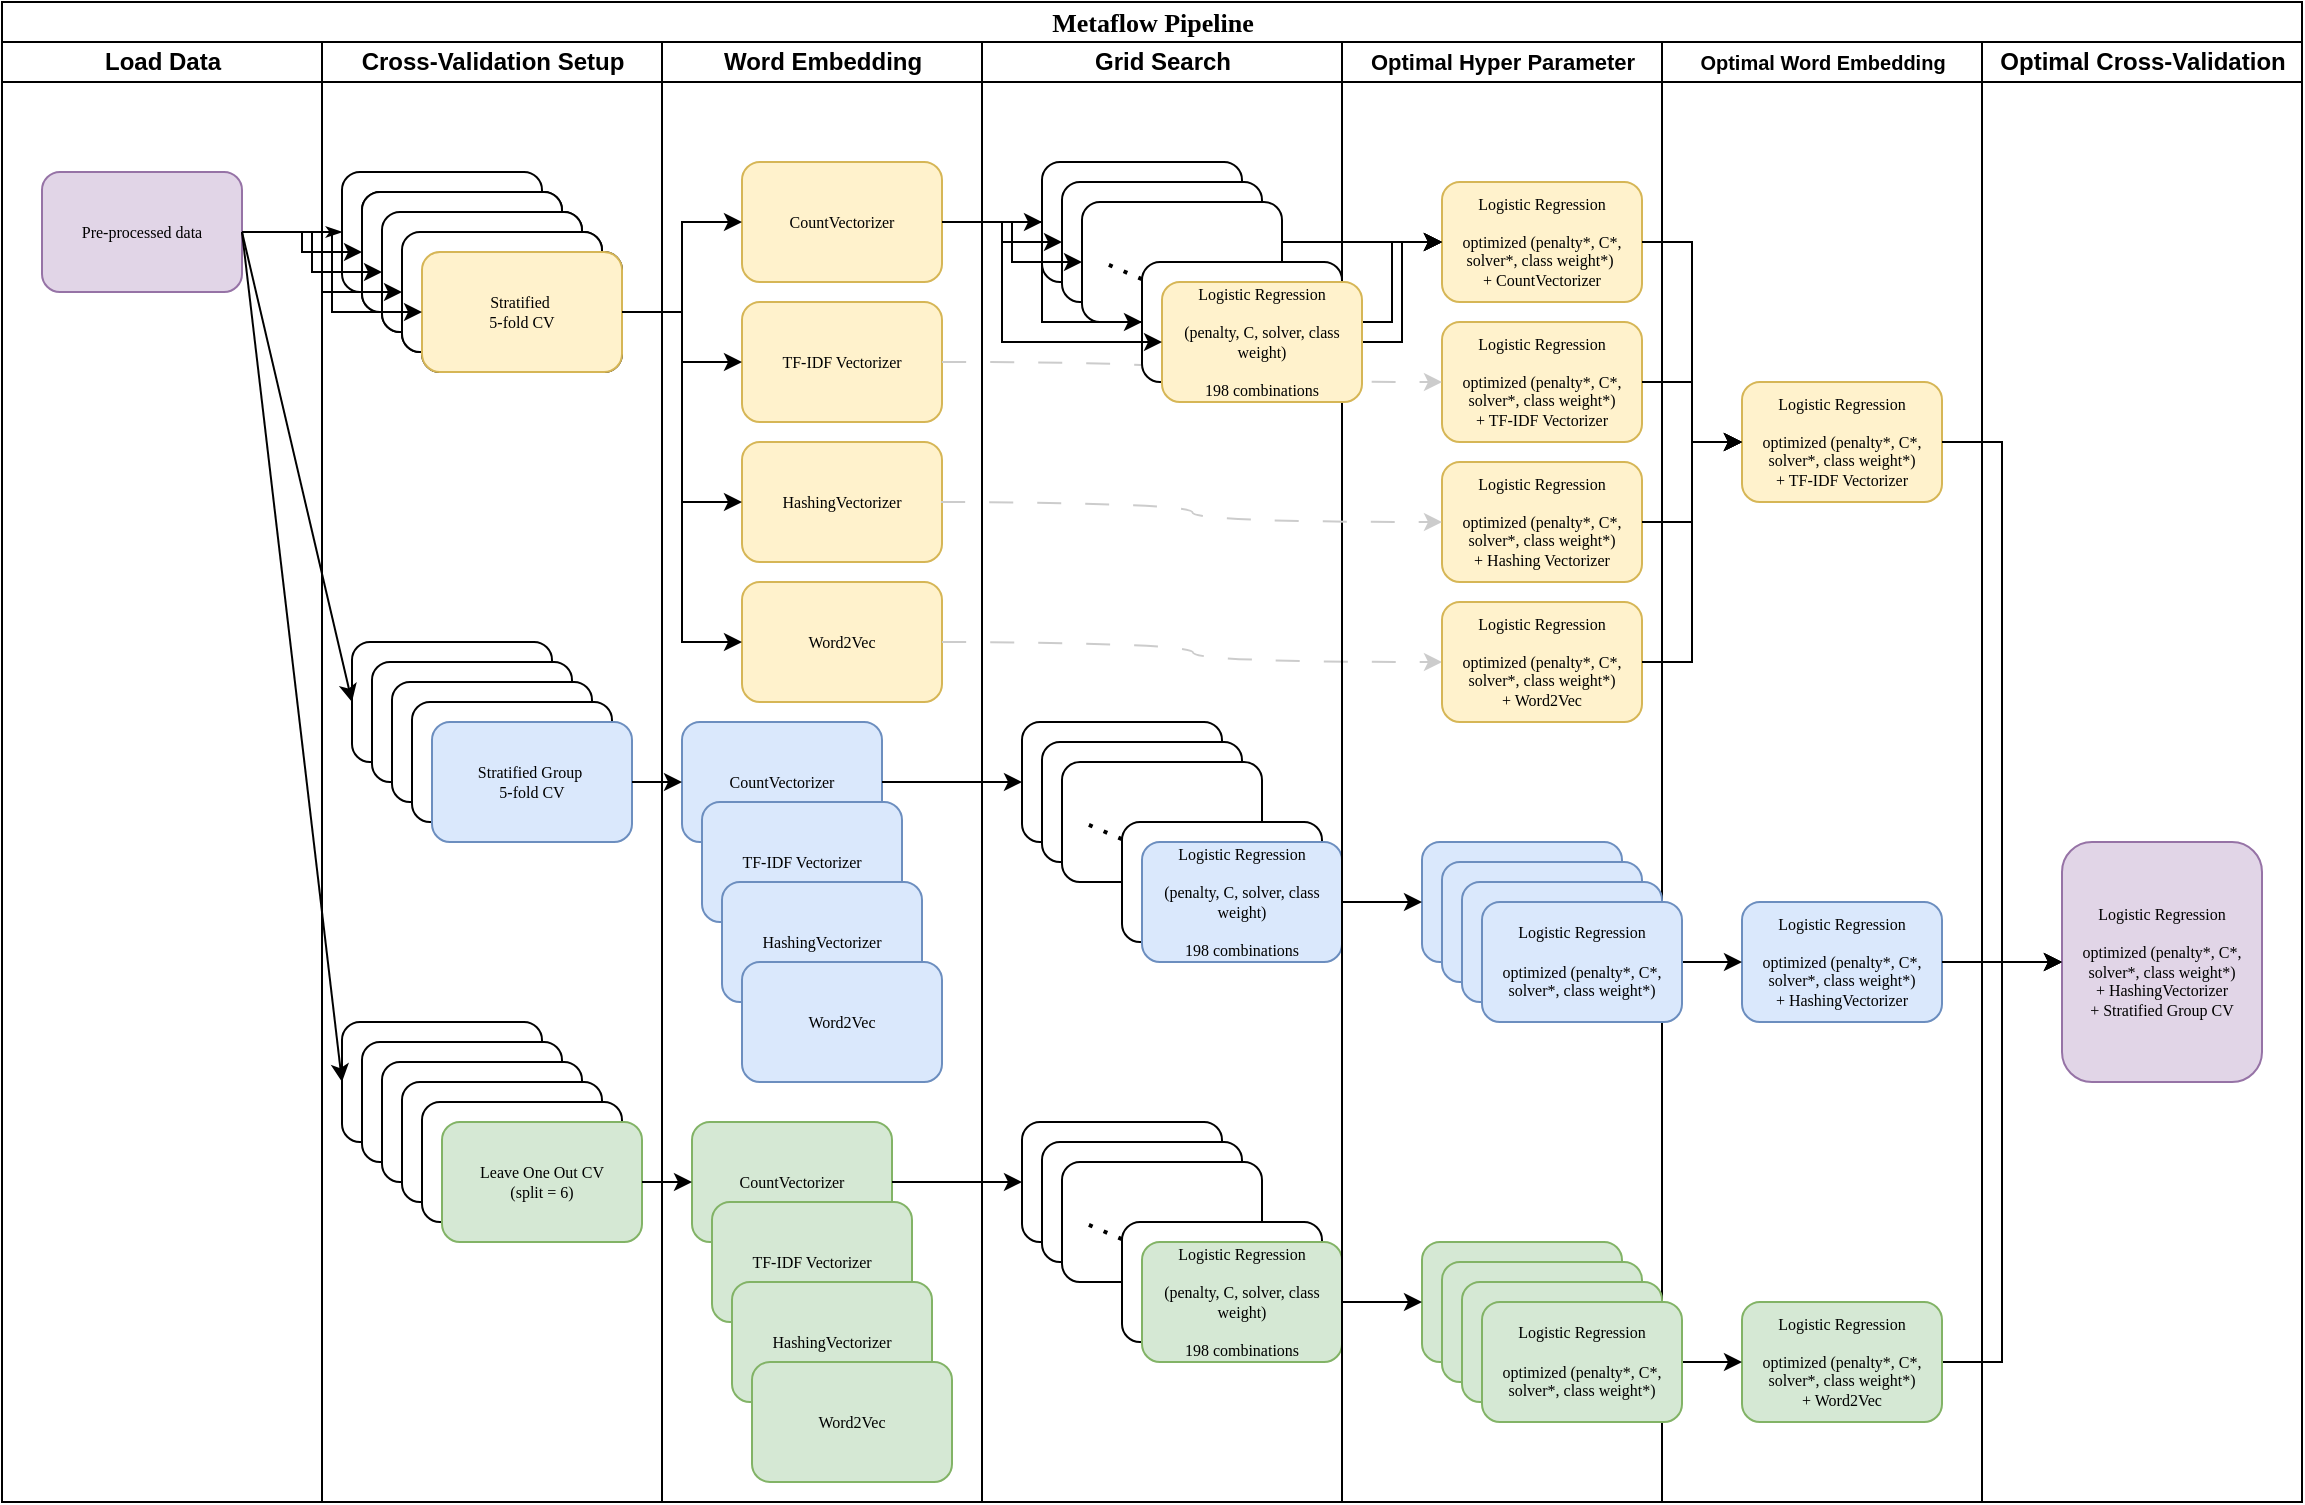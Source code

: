 <mxfile version="24.8.3">
  <diagram name="Page-1" id="74e2e168-ea6b-b213-b513-2b3c1d86103e">
    <mxGraphModel dx="1461" dy="973" grid="1" gridSize="10" guides="1" tooltips="1" connect="1" arrows="1" fold="1" page="1" pageScale="1" pageWidth="1100" pageHeight="850" background="none" math="0" shadow="0">
      <root>
        <mxCell id="0" />
        <mxCell id="1" parent="0" />
        <mxCell id="77e6c97f196da883-1" value="&lt;font style=&quot;font-size: 13px;&quot;&gt;Metaflow Pipeline&lt;/font&gt;" style="swimlane;html=1;childLayout=stackLayout;startSize=20;rounded=0;shadow=0;labelBackgroundColor=none;strokeWidth=1;fontFamily=Verdana;fontSize=8;align=center;" parent="1" vertex="1">
          <mxGeometry x="70" y="40" width="1150" height="750" as="geometry" />
        </mxCell>
        <mxCell id="77e6c97f196da883-2" value="Load Data" style="swimlane;html=1;startSize=20;" parent="77e6c97f196da883-1" vertex="1">
          <mxGeometry y="20" width="160" height="730" as="geometry" />
        </mxCell>
        <mxCell id="77e6c97f196da883-8" value="Pre-processed data" style="rounded=1;whiteSpace=wrap;html=1;shadow=0;labelBackgroundColor=none;strokeWidth=1;fontFamily=Verdana;fontSize=8;align=center;fillColor=#e1d5e7;strokeColor=#9673a6;" parent="77e6c97f196da883-2" vertex="1">
          <mxGeometry x="20" y="65" width="100" height="60" as="geometry" />
        </mxCell>
        <mxCell id="77e6c97f196da883-26" style="edgeStyle=orthogonalEdgeStyle;rounded=1;html=1;labelBackgroundColor=none;startArrow=none;startFill=0;startSize=5;endArrow=classicThin;endFill=1;endSize=5;jettySize=auto;orthogonalLoop=1;strokeWidth=1;fontFamily=Verdana;fontSize=8" parent="77e6c97f196da883-1" source="77e6c97f196da883-8" edge="1">
          <mxGeometry relative="1" as="geometry">
            <mxPoint x="170" y="115" as="targetPoint" />
          </mxGeometry>
        </mxCell>
        <mxCell id="77e6c97f196da883-3" value="Cross-Validation Setup" style="swimlane;html=1;startSize=20;" parent="77e6c97f196da883-1" vertex="1">
          <mxGeometry x="160" y="20" width="170" height="730" as="geometry" />
        </mxCell>
        <mxCell id="77e6c97f196da883-11" value="&amp;nbsp;" style="rounded=1;whiteSpace=wrap;html=1;shadow=0;labelBackgroundColor=none;strokeWidth=1;fontFamily=Verdana;fontSize=8;align=center;" parent="77e6c97f196da883-3" vertex="1">
          <mxGeometry x="10" y="65" width="100" height="60" as="geometry" />
        </mxCell>
        <mxCell id="nCLIskodrpj_i8nTlPwn-10" value="&amp;nbsp;" style="rounded=1;whiteSpace=wrap;html=1;shadow=0;labelBackgroundColor=none;strokeWidth=1;fontFamily=Verdana;fontSize=8;align=center;" vertex="1" parent="77e6c97f196da883-3">
          <mxGeometry x="15" y="300" width="100" height="60" as="geometry" />
        </mxCell>
        <mxCell id="nCLIskodrpj_i8nTlPwn-11" value="&amp;nbsp;" style="rounded=1;whiteSpace=wrap;html=1;shadow=0;labelBackgroundColor=none;strokeWidth=1;fontFamily=Verdana;fontSize=8;align=center;" vertex="1" parent="77e6c97f196da883-3">
          <mxGeometry x="25" y="310" width="100" height="60" as="geometry" />
        </mxCell>
        <mxCell id="nCLIskodrpj_i8nTlPwn-12" value="&amp;nbsp;" style="rounded=1;whiteSpace=wrap;html=1;shadow=0;labelBackgroundColor=none;strokeWidth=1;fontFamily=Verdana;fontSize=8;align=center;" vertex="1" parent="77e6c97f196da883-3">
          <mxGeometry x="35" y="320" width="100" height="60" as="geometry" />
        </mxCell>
        <mxCell id="nCLIskodrpj_i8nTlPwn-13" value="&amp;nbsp;" style="rounded=1;whiteSpace=wrap;html=1;shadow=0;labelBackgroundColor=none;strokeWidth=1;fontFamily=Verdana;fontSize=8;align=center;" vertex="1" parent="77e6c97f196da883-3">
          <mxGeometry x="45" y="330" width="100" height="60" as="geometry" />
        </mxCell>
        <mxCell id="nCLIskodrpj_i8nTlPwn-14" value="Stratified Group&amp;nbsp;&lt;div&gt;5-fold CV&lt;/div&gt;" style="rounded=1;whiteSpace=wrap;html=1;shadow=0;labelBackgroundColor=none;strokeWidth=1;fontFamily=Verdana;fontSize=8;align=center;fillColor=#dae8fc;strokeColor=#6c8ebf;" vertex="1" parent="77e6c97f196da883-3">
          <mxGeometry x="55" y="340" width="100" height="60" as="geometry" />
        </mxCell>
        <mxCell id="nCLIskodrpj_i8nTlPwn-1" value="&amp;nbsp;" style="rounded=1;whiteSpace=wrap;html=1;shadow=0;labelBackgroundColor=none;strokeWidth=1;fontFamily=Verdana;fontSize=8;align=center;" vertex="1" parent="77e6c97f196da883-3">
          <mxGeometry x="20" y="75" width="100" height="60" as="geometry" />
        </mxCell>
        <mxCell id="nCLIskodrpj_i8nTlPwn-2" value="&amp;nbsp;" style="rounded=1;whiteSpace=wrap;html=1;shadow=0;labelBackgroundColor=none;strokeWidth=1;fontFamily=Verdana;fontSize=8;align=center;" vertex="1" parent="77e6c97f196da883-3">
          <mxGeometry x="30" y="85" width="100" height="60" as="geometry" />
        </mxCell>
        <mxCell id="nCLIskodrpj_i8nTlPwn-3" value="&amp;nbsp;" style="rounded=1;whiteSpace=wrap;html=1;shadow=0;labelBackgroundColor=none;strokeWidth=1;fontFamily=Verdana;fontSize=8;align=center;" vertex="1" parent="77e6c97f196da883-3">
          <mxGeometry x="40" y="95" width="100" height="60" as="geometry" />
        </mxCell>
        <mxCell id="nCLIskodrpj_i8nTlPwn-4" value="Stratified&amp;nbsp;&lt;div&gt;5-fold CV&lt;/div&gt;" style="rounded=1;whiteSpace=wrap;html=1;shadow=0;labelBackgroundColor=none;strokeWidth=1;fontFamily=Verdana;fontSize=8;align=center;" vertex="1" parent="77e6c97f196da883-3">
          <mxGeometry x="50" y="105" width="100" height="60" as="geometry" />
        </mxCell>
        <mxCell id="nCLIskodrpj_i8nTlPwn-5" value="&amp;nbsp;" style="rounded=1;whiteSpace=wrap;html=1;shadow=0;labelBackgroundColor=none;strokeWidth=1;fontFamily=Verdana;fontSize=8;align=center;" vertex="1" parent="77e6c97f196da883-3">
          <mxGeometry x="20" y="75" width="100" height="60" as="geometry" />
        </mxCell>
        <mxCell id="nCLIskodrpj_i8nTlPwn-6" value="&amp;nbsp;" style="rounded=1;whiteSpace=wrap;html=1;shadow=0;labelBackgroundColor=none;strokeWidth=1;fontFamily=Verdana;fontSize=8;align=center;" vertex="1" parent="77e6c97f196da883-3">
          <mxGeometry x="30" y="85" width="100" height="60" as="geometry" />
        </mxCell>
        <mxCell id="nCLIskodrpj_i8nTlPwn-7" value="&amp;nbsp;" style="rounded=1;whiteSpace=wrap;html=1;shadow=0;labelBackgroundColor=none;strokeWidth=1;fontFamily=Verdana;fontSize=8;align=center;" vertex="1" parent="77e6c97f196da883-3">
          <mxGeometry x="40" y="95" width="100" height="60" as="geometry" />
        </mxCell>
        <mxCell id="nCLIskodrpj_i8nTlPwn-8" value="Stratified&amp;nbsp;&lt;div&gt;5-fold CV&lt;/div&gt;" style="rounded=1;whiteSpace=wrap;html=1;shadow=0;labelBackgroundColor=none;strokeWidth=1;fontFamily=Verdana;fontSize=8;align=center;fillColor=#fff2cc;strokeColor=#d6b656;" vertex="1" parent="77e6c97f196da883-3">
          <mxGeometry x="50" y="105" width="100" height="60" as="geometry" />
        </mxCell>
        <mxCell id="nCLIskodrpj_i8nTlPwn-17" value="&amp;nbsp;" style="rounded=1;whiteSpace=wrap;html=1;shadow=0;labelBackgroundColor=none;strokeWidth=1;fontFamily=Verdana;fontSize=8;align=center;" vertex="1" parent="77e6c97f196da883-3">
          <mxGeometry x="10" y="490" width="100" height="60" as="geometry" />
        </mxCell>
        <mxCell id="nCLIskodrpj_i8nTlPwn-18" value="&amp;nbsp;" style="rounded=1;whiteSpace=wrap;html=1;shadow=0;labelBackgroundColor=none;strokeWidth=1;fontFamily=Verdana;fontSize=8;align=center;" vertex="1" parent="77e6c97f196da883-3">
          <mxGeometry x="20" y="500" width="100" height="60" as="geometry" />
        </mxCell>
        <mxCell id="nCLIskodrpj_i8nTlPwn-19" value="&amp;nbsp;" style="rounded=1;whiteSpace=wrap;html=1;shadow=0;labelBackgroundColor=none;strokeWidth=1;fontFamily=Verdana;fontSize=8;align=center;" vertex="1" parent="77e6c97f196da883-3">
          <mxGeometry x="30" y="510" width="100" height="60" as="geometry" />
        </mxCell>
        <mxCell id="nCLIskodrpj_i8nTlPwn-20" value="&amp;nbsp;" style="rounded=1;whiteSpace=wrap;html=1;shadow=0;labelBackgroundColor=none;strokeWidth=1;fontFamily=Verdana;fontSize=8;align=center;" vertex="1" parent="77e6c97f196da883-3">
          <mxGeometry x="40" y="520" width="100" height="60" as="geometry" />
        </mxCell>
        <mxCell id="nCLIskodrpj_i8nTlPwn-21" value="" style="rounded=1;whiteSpace=wrap;html=1;shadow=0;labelBackgroundColor=none;strokeWidth=1;fontFamily=Verdana;fontSize=8;align=center;" vertex="1" parent="77e6c97f196da883-3">
          <mxGeometry x="50" y="530" width="100" height="60" as="geometry" />
        </mxCell>
        <mxCell id="nCLIskodrpj_i8nTlPwn-22" value="Leave One Out CV&lt;div&gt;(split = 6)&lt;/div&gt;" style="rounded=1;whiteSpace=wrap;html=1;shadow=0;labelBackgroundColor=none;strokeWidth=1;fontFamily=Verdana;fontSize=8;align=center;fillColor=#d5e8d4;strokeColor=#82b366;" vertex="1" parent="77e6c97f196da883-3">
          <mxGeometry x="60" y="540" width="100" height="60" as="geometry" />
        </mxCell>
        <mxCell id="77e6c97f196da883-4" value="Word Embedding" style="swimlane;html=1;startSize=20;" parent="77e6c97f196da883-1" vertex="1">
          <mxGeometry x="330" y="20" width="160" height="730" as="geometry" />
        </mxCell>
        <mxCell id="77e6c97f196da883-12" value="CountVectorizer" style="rounded=1;whiteSpace=wrap;html=1;shadow=0;labelBackgroundColor=none;strokeWidth=1;fontFamily=Verdana;fontSize=8;align=center;fillColor=#fff2cc;strokeColor=#d6b656;" parent="77e6c97f196da883-4" vertex="1">
          <mxGeometry x="40" y="60" width="100" height="60" as="geometry" />
        </mxCell>
        <mxCell id="nCLIskodrpj_i8nTlPwn-29" value="TF-IDF Vectorizer" style="rounded=1;whiteSpace=wrap;html=1;shadow=0;labelBackgroundColor=none;strokeWidth=1;fontFamily=Verdana;fontSize=8;align=center;fillColor=#fff2cc;strokeColor=#d6b656;" vertex="1" parent="77e6c97f196da883-4">
          <mxGeometry x="40" y="130" width="100" height="60" as="geometry" />
        </mxCell>
        <mxCell id="nCLIskodrpj_i8nTlPwn-30" value="HashingVectorizer" style="rounded=1;whiteSpace=wrap;html=1;shadow=0;labelBackgroundColor=none;strokeWidth=1;fontFamily=Verdana;fontSize=8;align=center;fillColor=#fff2cc;strokeColor=#d6b656;" vertex="1" parent="77e6c97f196da883-4">
          <mxGeometry x="40" y="200" width="100" height="60" as="geometry" />
        </mxCell>
        <mxCell id="nCLIskodrpj_i8nTlPwn-31" value="Word2Vec" style="rounded=1;whiteSpace=wrap;html=1;shadow=0;labelBackgroundColor=none;strokeWidth=1;fontFamily=Verdana;fontSize=8;align=center;fillColor=#fff2cc;strokeColor=#d6b656;" vertex="1" parent="77e6c97f196da883-4">
          <mxGeometry x="40" y="270" width="100" height="60" as="geometry" />
        </mxCell>
        <mxCell id="nCLIskodrpj_i8nTlPwn-38" value="CountVectorizer" style="rounded=1;whiteSpace=wrap;html=1;shadow=0;labelBackgroundColor=none;strokeWidth=1;fontFamily=Verdana;fontSize=8;align=center;fillColor=#dae8fc;strokeColor=#6c8ebf;" vertex="1" parent="77e6c97f196da883-4">
          <mxGeometry x="10" y="340" width="100" height="60" as="geometry" />
        </mxCell>
        <mxCell id="nCLIskodrpj_i8nTlPwn-39" value="TF-IDF Vectorizer" style="rounded=1;whiteSpace=wrap;html=1;shadow=0;labelBackgroundColor=none;strokeWidth=1;fontFamily=Verdana;fontSize=8;align=center;fillColor=#dae8fc;strokeColor=#6c8ebf;" vertex="1" parent="77e6c97f196da883-4">
          <mxGeometry x="20" y="380" width="100" height="60" as="geometry" />
        </mxCell>
        <mxCell id="nCLIskodrpj_i8nTlPwn-40" value="HashingVectorizer" style="rounded=1;whiteSpace=wrap;html=1;shadow=0;labelBackgroundColor=none;strokeWidth=1;fontFamily=Verdana;fontSize=8;align=center;fillColor=#dae8fc;strokeColor=#6c8ebf;" vertex="1" parent="77e6c97f196da883-4">
          <mxGeometry x="30" y="420" width="100" height="60" as="geometry" />
        </mxCell>
        <mxCell id="nCLIskodrpj_i8nTlPwn-41" value="Word2Vec" style="rounded=1;whiteSpace=wrap;html=1;shadow=0;labelBackgroundColor=none;strokeWidth=1;fontFamily=Verdana;fontSize=8;align=center;fillColor=#dae8fc;strokeColor=#6c8ebf;" vertex="1" parent="77e6c97f196da883-4">
          <mxGeometry x="40" y="460" width="100" height="60" as="geometry" />
        </mxCell>
        <mxCell id="nCLIskodrpj_i8nTlPwn-43" value="CountVectorizer" style="rounded=1;whiteSpace=wrap;html=1;shadow=0;labelBackgroundColor=none;strokeWidth=1;fontFamily=Verdana;fontSize=8;align=center;fillColor=#d5e8d4;strokeColor=#82b366;" vertex="1" parent="77e6c97f196da883-4">
          <mxGeometry x="15" y="540" width="100" height="60" as="geometry" />
        </mxCell>
        <mxCell id="nCLIskodrpj_i8nTlPwn-44" value="TF-IDF Vectorizer" style="rounded=1;whiteSpace=wrap;html=1;shadow=0;labelBackgroundColor=none;strokeWidth=1;fontFamily=Verdana;fontSize=8;align=center;fillColor=#d5e8d4;strokeColor=#82b366;" vertex="1" parent="77e6c97f196da883-4">
          <mxGeometry x="25" y="580" width="100" height="60" as="geometry" />
        </mxCell>
        <mxCell id="nCLIskodrpj_i8nTlPwn-45" value="HashingVectorizer" style="rounded=1;whiteSpace=wrap;html=1;shadow=0;labelBackgroundColor=none;strokeWidth=1;fontFamily=Verdana;fontSize=8;align=center;fillColor=#d5e8d4;strokeColor=#82b366;" vertex="1" parent="77e6c97f196da883-4">
          <mxGeometry x="35" y="620" width="100" height="60" as="geometry" />
        </mxCell>
        <mxCell id="nCLIskodrpj_i8nTlPwn-46" value="Word2Vec" style="rounded=1;whiteSpace=wrap;html=1;shadow=0;labelBackgroundColor=none;strokeWidth=1;fontFamily=Verdana;fontSize=8;align=center;fillColor=#d5e8d4;strokeColor=#82b366;" vertex="1" parent="77e6c97f196da883-4">
          <mxGeometry x="45" y="660" width="100" height="60" as="geometry" />
        </mxCell>
        <mxCell id="77e6c97f196da883-5" value="Grid Search" style="swimlane;html=1;startSize=20;" parent="77e6c97f196da883-1" vertex="1">
          <mxGeometry x="490" y="20" width="180" height="730" as="geometry" />
        </mxCell>
        <mxCell id="77e6c97f196da883-15" value="" style="rounded=1;whiteSpace=wrap;html=1;shadow=0;labelBackgroundColor=none;strokeWidth=1;fontFamily=Verdana;fontSize=8;align=center;" parent="77e6c97f196da883-5" vertex="1">
          <mxGeometry x="30" y="60" width="100" height="60" as="geometry" />
        </mxCell>
        <mxCell id="nCLIskodrpj_i8nTlPwn-61" value="" style="rounded=1;whiteSpace=wrap;html=1;shadow=0;labelBackgroundColor=none;strokeWidth=1;fontFamily=Verdana;fontSize=8;align=center;" vertex="1" parent="77e6c97f196da883-5">
          <mxGeometry x="20" y="340" width="100" height="60" as="geometry" />
        </mxCell>
        <mxCell id="nCLIskodrpj_i8nTlPwn-66" value="" style="rounded=1;whiteSpace=wrap;html=1;shadow=0;labelBackgroundColor=none;strokeWidth=1;fontFamily=Verdana;fontSize=8;align=center;" vertex="1" parent="77e6c97f196da883-5">
          <mxGeometry x="30" y="350" width="100" height="60" as="geometry" />
        </mxCell>
        <mxCell id="nCLIskodrpj_i8nTlPwn-62" value="" style="rounded=1;whiteSpace=wrap;html=1;shadow=0;labelBackgroundColor=none;strokeWidth=1;fontFamily=Verdana;fontSize=8;align=center;" vertex="1" parent="77e6c97f196da883-5">
          <mxGeometry x="40" y="360" width="100" height="60" as="geometry" />
        </mxCell>
        <mxCell id="nCLIskodrpj_i8nTlPwn-63" value="" style="rounded=1;whiteSpace=wrap;html=1;shadow=0;labelBackgroundColor=none;strokeWidth=1;fontFamily=Verdana;fontSize=8;align=center;" vertex="1" parent="77e6c97f196da883-5">
          <mxGeometry x="70" y="390" width="100" height="60" as="geometry" />
        </mxCell>
        <mxCell id="nCLIskodrpj_i8nTlPwn-64" value="Logistic Regression&lt;div&gt;&lt;br&gt;&lt;/div&gt;&lt;div&gt;(penalty, C, solver, class weight)&lt;/div&gt;&lt;div&gt;&lt;br&gt;&lt;/div&gt;&lt;div&gt;198 combinations&lt;/div&gt;" style="rounded=1;whiteSpace=wrap;html=1;shadow=0;labelBackgroundColor=none;strokeWidth=1;fontFamily=Verdana;fontSize=8;align=center;fillColor=#dae8fc;strokeColor=#6c8ebf;" vertex="1" parent="77e6c97f196da883-5">
          <mxGeometry x="80" y="400" width="100" height="60" as="geometry" />
        </mxCell>
        <mxCell id="nCLIskodrpj_i8nTlPwn-65" value="" style="endArrow=none;dashed=1;html=1;dashPattern=1 3;strokeWidth=2;rounded=0;" edge="1" parent="77e6c97f196da883-5" source="nCLIskodrpj_i8nTlPwn-63">
          <mxGeometry width="50" height="50" relative="1" as="geometry">
            <mxPoint x="10" y="440" as="sourcePoint" />
            <mxPoint x="50" y="390" as="targetPoint" />
          </mxGeometry>
        </mxCell>
        <mxCell id="nCLIskodrpj_i8nTlPwn-67" value="" style="rounded=1;whiteSpace=wrap;html=1;shadow=0;labelBackgroundColor=none;strokeWidth=1;fontFamily=Verdana;fontSize=8;align=center;" vertex="1" parent="77e6c97f196da883-5">
          <mxGeometry x="20" y="540" width="100" height="60" as="geometry" />
        </mxCell>
        <mxCell id="nCLIskodrpj_i8nTlPwn-68" value="" style="rounded=1;whiteSpace=wrap;html=1;shadow=0;labelBackgroundColor=none;strokeWidth=1;fontFamily=Verdana;fontSize=8;align=center;" vertex="1" parent="77e6c97f196da883-5">
          <mxGeometry x="30" y="550" width="100" height="60" as="geometry" />
        </mxCell>
        <mxCell id="nCLIskodrpj_i8nTlPwn-69" value="" style="rounded=1;whiteSpace=wrap;html=1;shadow=0;labelBackgroundColor=none;strokeWidth=1;fontFamily=Verdana;fontSize=8;align=center;" vertex="1" parent="77e6c97f196da883-5">
          <mxGeometry x="40" y="560" width="100" height="60" as="geometry" />
        </mxCell>
        <mxCell id="nCLIskodrpj_i8nTlPwn-70" value="" style="rounded=1;whiteSpace=wrap;html=1;shadow=0;labelBackgroundColor=none;strokeWidth=1;fontFamily=Verdana;fontSize=8;align=center;" vertex="1" parent="77e6c97f196da883-5">
          <mxGeometry x="70" y="590" width="100" height="60" as="geometry" />
        </mxCell>
        <mxCell id="nCLIskodrpj_i8nTlPwn-71" value="Logistic Regression&lt;div&gt;&lt;br&gt;&lt;/div&gt;&lt;div&gt;(penalty, C, solver, class weight)&lt;/div&gt;&lt;div&gt;&lt;br&gt;&lt;/div&gt;&lt;div&gt;198 combinations&lt;/div&gt;" style="rounded=1;whiteSpace=wrap;html=1;shadow=0;labelBackgroundColor=none;strokeWidth=1;fontFamily=Verdana;fontSize=8;align=center;fillColor=#d5e8d4;strokeColor=#82b366;" vertex="1" parent="77e6c97f196da883-5">
          <mxGeometry x="80" y="600" width="100" height="60" as="geometry" />
        </mxCell>
        <mxCell id="nCLIskodrpj_i8nTlPwn-72" value="" style="endArrow=none;dashed=1;html=1;dashPattern=1 3;strokeWidth=2;rounded=0;" edge="1" parent="77e6c97f196da883-5" source="nCLIskodrpj_i8nTlPwn-70">
          <mxGeometry width="50" height="50" relative="1" as="geometry">
            <mxPoint x="10" y="640" as="sourcePoint" />
            <mxPoint x="50" y="590" as="targetPoint" />
          </mxGeometry>
        </mxCell>
        <mxCell id="nCLIskodrpj_i8nTlPwn-93" style="rounded=0;orthogonalLoop=1;jettySize=auto;html=1;exitX=1;exitY=0.5;exitDx=0;exitDy=0;entryX=0;entryY=0.5;entryDx=0;entryDy=0;dashed=1;dashPattern=12 12;edgeStyle=orthogonalEdgeStyle;curved=1;strokeColor=#CCCCCC;" edge="1" parent="77e6c97f196da883-5" target="nCLIskodrpj_i8nTlPwn-91">
          <mxGeometry relative="1" as="geometry">
            <mxPoint x="-20" y="300" as="sourcePoint" />
            <mxPoint x="230.5" y="310" as="targetPoint" />
          </mxGeometry>
        </mxCell>
        <mxCell id="77e6c97f196da883-6" value="&lt;font style=&quot;font-size: 11px;&quot;&gt;Optimal Hyper Parameter&lt;/font&gt;" style="swimlane;html=1;startSize=20;" parent="77e6c97f196da883-1" vertex="1">
          <mxGeometry x="670" y="20" width="160" height="730" as="geometry" />
        </mxCell>
        <mxCell id="nCLIskodrpj_i8nTlPwn-59" value="Logistic Regression&lt;div&gt;&lt;br&gt;&lt;/div&gt;&lt;div&gt;optimized (penalty*, C*, solver*, class weight*)&amp;nbsp;&lt;/div&gt;&lt;div&gt;+ CountVectorizer&lt;/div&gt;" style="rounded=1;whiteSpace=wrap;html=1;shadow=0;labelBackgroundColor=none;strokeWidth=1;fontFamily=Verdana;fontSize=8;align=center;fillColor=#fff2cc;strokeColor=#d6b656;" vertex="1" parent="77e6c97f196da883-6">
          <mxGeometry x="50" y="70" width="100" height="60" as="geometry" />
        </mxCell>
        <mxCell id="nCLIskodrpj_i8nTlPwn-60" value="Logistic Regression&lt;div&gt;&lt;br&gt;&lt;/div&gt;&lt;div&gt;optimized (penalty*, C*, solver*, class weight*)&lt;/div&gt;" style="rounded=1;whiteSpace=wrap;html=1;shadow=0;labelBackgroundColor=none;strokeWidth=1;fontFamily=Verdana;fontSize=8;align=center;fillColor=#dae8fc;strokeColor=#6c8ebf;" vertex="1" parent="77e6c97f196da883-6">
          <mxGeometry x="40" y="400" width="100" height="60" as="geometry" />
        </mxCell>
        <mxCell id="nCLIskodrpj_i8nTlPwn-73" value="Logistic Regression&lt;div&gt;&lt;br&gt;&lt;/div&gt;&lt;div&gt;optimized (penalty*, C*, solver*, class weight*)&lt;/div&gt;" style="rounded=1;whiteSpace=wrap;html=1;shadow=0;labelBackgroundColor=none;strokeWidth=1;fontFamily=Verdana;fontSize=8;align=center;fillColor=#d5e8d4;strokeColor=#82b366;" vertex="1" parent="77e6c97f196da883-6">
          <mxGeometry x="40" y="600" width="100" height="60" as="geometry" />
        </mxCell>
        <mxCell id="nCLIskodrpj_i8nTlPwn-88" value="Logistic Regression&lt;div&gt;&lt;br&gt;&lt;/div&gt;&lt;div&gt;optimized (penalty*, C*, solver*, class weight*)&lt;/div&gt;&lt;div&gt;+ TF-IDF Vectorizer&lt;/div&gt;" style="rounded=1;whiteSpace=wrap;html=1;shadow=0;labelBackgroundColor=none;strokeWidth=1;fontFamily=Verdana;fontSize=8;align=center;fillColor=#fff2cc;strokeColor=#d6b656;" vertex="1" parent="77e6c97f196da883-6">
          <mxGeometry x="50" y="140" width="100" height="60" as="geometry" />
        </mxCell>
        <mxCell id="nCLIskodrpj_i8nTlPwn-90" value="Logistic Regression&lt;div&gt;&lt;br&gt;&lt;/div&gt;&lt;div&gt;optimized (penalty*, C*, solver*, class weight*)&lt;/div&gt;&lt;div&gt;+ Hashing Vectorizer&lt;/div&gt;" style="rounded=1;whiteSpace=wrap;html=1;shadow=0;labelBackgroundColor=none;strokeWidth=1;fontFamily=Verdana;fontSize=8;align=center;fillColor=#fff2cc;strokeColor=#d6b656;" vertex="1" parent="77e6c97f196da883-6">
          <mxGeometry x="50" y="210" width="100" height="60" as="geometry" />
        </mxCell>
        <mxCell id="nCLIskodrpj_i8nTlPwn-91" value="Logistic Regression&lt;div&gt;&lt;br&gt;&lt;/div&gt;&lt;div&gt;optimized (penalty*, C*, solver*, class weight*)&lt;/div&gt;&lt;div&gt;+ Word2Vec&lt;/div&gt;" style="rounded=1;whiteSpace=wrap;html=1;shadow=0;labelBackgroundColor=none;strokeWidth=1;fontFamily=Verdana;fontSize=8;align=center;fillColor=#fff2cc;strokeColor=#d6b656;" vertex="1" parent="77e6c97f196da883-6">
          <mxGeometry x="50" y="280" width="100" height="60" as="geometry" />
        </mxCell>
        <mxCell id="nCLIskodrpj_i8nTlPwn-92" style="rounded=0;orthogonalLoop=1;jettySize=auto;html=1;exitX=1;exitY=0.5;exitDx=0;exitDy=0;entryX=0;entryY=0.5;entryDx=0;entryDy=0;dashed=1;dashPattern=12 12;edgeStyle=orthogonalEdgeStyle;curved=1;strokeColor=#CCCCCC;" edge="1" parent="77e6c97f196da883-6" target="nCLIskodrpj_i8nTlPwn-90">
          <mxGeometry relative="1" as="geometry">
            <mxPoint x="-200.5" y="230" as="sourcePoint" />
            <mxPoint x="49.5" y="240" as="targetPoint" />
          </mxGeometry>
        </mxCell>
        <mxCell id="77e6c97f196da883-7" value="&lt;font style=&quot;font-size: 10px;&quot;&gt;&lt;font style=&quot;font-size: 10px;&quot;&gt;Optimal&lt;/font&gt; Word Embedding&lt;/font&gt;" style="swimlane;html=1;startSize=20;" parent="77e6c97f196da883-1" vertex="1">
          <mxGeometry x="830" y="20" width="160" height="730" as="geometry">
            <mxRectangle x="830" y="20" width="40" height="730" as="alternateBounds" />
          </mxGeometry>
        </mxCell>
        <mxCell id="nCLIskodrpj_i8nTlPwn-102" value="Logistic Regression&lt;div&gt;&lt;br&gt;&lt;/div&gt;&lt;div&gt;optimized (penalty*, C*, solver*, class weight*)&lt;/div&gt;&lt;div&gt;+ TF-IDF Vectorizer&lt;/div&gt;" style="rounded=1;whiteSpace=wrap;html=1;shadow=0;labelBackgroundColor=none;strokeWidth=1;fontFamily=Verdana;fontSize=8;align=center;fillColor=#fff2cc;strokeColor=#d6b656;" vertex="1" parent="77e6c97f196da883-7">
          <mxGeometry x="40" y="170" width="100" height="60" as="geometry" />
        </mxCell>
        <mxCell id="nCLIskodrpj_i8nTlPwn-108" value="Logistic Regression&lt;div&gt;&lt;br&gt;&lt;/div&gt;&lt;div&gt;optimized (penalty*, C*, solver*, class weight*)&lt;/div&gt;&lt;div&gt;+ HashingVectorizer&lt;/div&gt;" style="rounded=1;whiteSpace=wrap;html=1;shadow=0;labelBackgroundColor=none;strokeWidth=1;fontFamily=Verdana;fontSize=8;align=center;fillColor=#dae8fc;strokeColor=#6c8ebf;" vertex="1" parent="77e6c97f196da883-7">
          <mxGeometry x="40" y="430" width="100" height="60" as="geometry" />
        </mxCell>
        <mxCell id="nCLIskodrpj_i8nTlPwn-114" style="edgeStyle=orthogonalEdgeStyle;rounded=0;orthogonalLoop=1;jettySize=auto;html=1;exitX=1;exitY=0.5;exitDx=0;exitDy=0;" edge="1" parent="77e6c97f196da883-7" source="nCLIskodrpj_i8nTlPwn-109">
          <mxGeometry relative="1" as="geometry">
            <mxPoint x="200" y="460" as="targetPoint" />
            <Array as="points">
              <mxPoint x="170" y="660" />
              <mxPoint x="170" y="460" />
            </Array>
          </mxGeometry>
        </mxCell>
        <mxCell id="nCLIskodrpj_i8nTlPwn-109" value="Logistic Regression&lt;div&gt;&lt;br&gt;&lt;/div&gt;&lt;div&gt;optimized (penalty*, C*, solver*, class weight*)&lt;/div&gt;&lt;div&gt;+ Word2Vec&lt;/div&gt;" style="rounded=1;whiteSpace=wrap;html=1;shadow=0;labelBackgroundColor=none;strokeWidth=1;fontFamily=Verdana;fontSize=8;align=center;fillColor=#d5e8d4;strokeColor=#82b366;" vertex="1" parent="77e6c97f196da883-7">
          <mxGeometry x="40" y="630" width="100" height="60" as="geometry" />
        </mxCell>
        <mxCell id="nCLIskodrpj_i8nTlPwn-16" style="rounded=0;orthogonalLoop=1;jettySize=auto;html=1;exitX=1;exitY=0.5;exitDx=0;exitDy=0;entryX=0;entryY=0.5;entryDx=0;entryDy=0;" edge="1" parent="77e6c97f196da883-1" source="77e6c97f196da883-8" target="nCLIskodrpj_i8nTlPwn-10">
          <mxGeometry relative="1" as="geometry" />
        </mxCell>
        <mxCell id="nCLIskodrpj_i8nTlPwn-23" style="rounded=0;orthogonalLoop=1;jettySize=auto;html=1;exitX=0;exitY=0.5;exitDx=0;exitDy=0;entryX=1;entryY=0.5;entryDx=0;entryDy=0;startArrow=classic;startFill=1;endArrow=none;endFill=0;" edge="1" parent="77e6c97f196da883-1" source="nCLIskodrpj_i8nTlPwn-17" target="77e6c97f196da883-8">
          <mxGeometry relative="1" as="geometry" />
        </mxCell>
        <mxCell id="nCLIskodrpj_i8nTlPwn-24" style="edgeStyle=orthogonalEdgeStyle;rounded=0;orthogonalLoop=1;jettySize=auto;html=1;exitX=1;exitY=0.5;exitDx=0;exitDy=0;entryX=0;entryY=0.5;entryDx=0;entryDy=0;" edge="1" parent="77e6c97f196da883-1" source="nCLIskodrpj_i8nTlPwn-8" target="77e6c97f196da883-12">
          <mxGeometry relative="1" as="geometry" />
        </mxCell>
        <mxCell id="nCLIskodrpj_i8nTlPwn-25" style="edgeStyle=orthogonalEdgeStyle;rounded=0;orthogonalLoop=1;jettySize=auto;html=1;exitX=1;exitY=0.5;exitDx=0;exitDy=0;entryX=0;entryY=0.5;entryDx=0;entryDy=0;" edge="1" parent="77e6c97f196da883-1" source="77e6c97f196da883-8" target="nCLIskodrpj_i8nTlPwn-5">
          <mxGeometry relative="1" as="geometry" />
        </mxCell>
        <mxCell id="nCLIskodrpj_i8nTlPwn-26" style="edgeStyle=orthogonalEdgeStyle;rounded=0;orthogonalLoop=1;jettySize=auto;html=1;exitX=1;exitY=0.5;exitDx=0;exitDy=0;entryX=0;entryY=0.5;entryDx=0;entryDy=0;" edge="1" parent="77e6c97f196da883-1" source="77e6c97f196da883-8" target="nCLIskodrpj_i8nTlPwn-6">
          <mxGeometry relative="1" as="geometry" />
        </mxCell>
        <mxCell id="nCLIskodrpj_i8nTlPwn-27" style="edgeStyle=orthogonalEdgeStyle;rounded=0;orthogonalLoop=1;jettySize=auto;html=1;exitX=1;exitY=0.5;exitDx=0;exitDy=0;entryX=0;entryY=0.5;entryDx=0;entryDy=0;" edge="1" parent="77e6c97f196da883-1" source="77e6c97f196da883-8" target="nCLIskodrpj_i8nTlPwn-7">
          <mxGeometry relative="1" as="geometry" />
        </mxCell>
        <mxCell id="nCLIskodrpj_i8nTlPwn-28" style="edgeStyle=orthogonalEdgeStyle;rounded=0;orthogonalLoop=1;jettySize=auto;html=1;exitX=1;exitY=0.5;exitDx=0;exitDy=0;entryX=0;entryY=0.5;entryDx=0;entryDy=0;" edge="1" parent="77e6c97f196da883-1" source="77e6c97f196da883-8" target="nCLIskodrpj_i8nTlPwn-8">
          <mxGeometry relative="1" as="geometry" />
        </mxCell>
        <mxCell id="nCLIskodrpj_i8nTlPwn-33" style="edgeStyle=orthogonalEdgeStyle;rounded=0;orthogonalLoop=1;jettySize=auto;html=1;exitX=1;exitY=0.5;exitDx=0;exitDy=0;entryX=0;entryY=0.5;entryDx=0;entryDy=0;" edge="1" parent="77e6c97f196da883-1" source="nCLIskodrpj_i8nTlPwn-8" target="nCLIskodrpj_i8nTlPwn-29">
          <mxGeometry relative="1" as="geometry" />
        </mxCell>
        <mxCell id="nCLIskodrpj_i8nTlPwn-34" style="edgeStyle=orthogonalEdgeStyle;rounded=0;orthogonalLoop=1;jettySize=auto;html=1;entryX=0;entryY=0.5;entryDx=0;entryDy=0;" edge="1" parent="77e6c97f196da883-1" source="nCLIskodrpj_i8nTlPwn-8" target="nCLIskodrpj_i8nTlPwn-30">
          <mxGeometry relative="1" as="geometry" />
        </mxCell>
        <mxCell id="nCLIskodrpj_i8nTlPwn-35" style="edgeStyle=orthogonalEdgeStyle;rounded=0;orthogonalLoop=1;jettySize=auto;html=1;entryX=0;entryY=0.5;entryDx=0;entryDy=0;" edge="1" parent="77e6c97f196da883-1" source="nCLIskodrpj_i8nTlPwn-8" target="nCLIskodrpj_i8nTlPwn-31">
          <mxGeometry relative="1" as="geometry" />
        </mxCell>
        <mxCell id="nCLIskodrpj_i8nTlPwn-42" style="rounded=0;orthogonalLoop=1;jettySize=auto;html=1;exitX=1;exitY=0.5;exitDx=0;exitDy=0;entryX=0;entryY=0.5;entryDx=0;entryDy=0;" edge="1" parent="77e6c97f196da883-1" source="nCLIskodrpj_i8nTlPwn-14" target="nCLIskodrpj_i8nTlPwn-38">
          <mxGeometry relative="1" as="geometry" />
        </mxCell>
        <mxCell id="nCLIskodrpj_i8nTlPwn-47" style="rounded=0;orthogonalLoop=1;jettySize=auto;html=1;exitX=1;exitY=0.5;exitDx=0;exitDy=0;entryX=0;entryY=0.5;entryDx=0;entryDy=0;" edge="1" parent="77e6c97f196da883-1" source="nCLIskodrpj_i8nTlPwn-22" target="nCLIskodrpj_i8nTlPwn-43">
          <mxGeometry relative="1" as="geometry" />
        </mxCell>
        <mxCell id="nCLIskodrpj_i8nTlPwn-50" style="edgeStyle=orthogonalEdgeStyle;rounded=0;orthogonalLoop=1;jettySize=auto;html=1;exitX=1;exitY=0.5;exitDx=0;exitDy=0;entryX=0;entryY=0.5;entryDx=0;entryDy=0;" edge="1" parent="77e6c97f196da883-1" source="77e6c97f196da883-12" target="77e6c97f196da883-15">
          <mxGeometry relative="1" as="geometry" />
        </mxCell>
        <mxCell id="nCLIskodrpj_i8nTlPwn-81" style="edgeStyle=orthogonalEdgeStyle;rounded=0;orthogonalLoop=1;jettySize=auto;html=1;exitX=1;exitY=0.5;exitDx=0;exitDy=0;" edge="1" parent="77e6c97f196da883-1" source="nCLIskodrpj_i8nTlPwn-64" target="nCLIskodrpj_i8nTlPwn-60">
          <mxGeometry relative="1" as="geometry" />
        </mxCell>
        <mxCell id="nCLIskodrpj_i8nTlPwn-82" style="edgeStyle=orthogonalEdgeStyle;rounded=0;orthogonalLoop=1;jettySize=auto;html=1;exitX=1;exitY=0.5;exitDx=0;exitDy=0;entryX=0;entryY=0.5;entryDx=0;entryDy=0;" edge="1" parent="77e6c97f196da883-1" source="nCLIskodrpj_i8nTlPwn-71" target="nCLIskodrpj_i8nTlPwn-73">
          <mxGeometry relative="1" as="geometry" />
        </mxCell>
        <mxCell id="nCLIskodrpj_i8nTlPwn-83" style="edgeStyle=orthogonalEdgeStyle;rounded=0;orthogonalLoop=1;jettySize=auto;html=1;exitX=1;exitY=0.5;exitDx=0;exitDy=0;entryX=0;entryY=0.5;entryDx=0;entryDy=0;" edge="1" parent="77e6c97f196da883-1" source="nCLIskodrpj_i8nTlPwn-38" target="nCLIskodrpj_i8nTlPwn-61">
          <mxGeometry relative="1" as="geometry" />
        </mxCell>
        <mxCell id="nCLIskodrpj_i8nTlPwn-84" style="edgeStyle=orthogonalEdgeStyle;rounded=0;orthogonalLoop=1;jettySize=auto;html=1;exitX=1;exitY=0.5;exitDx=0;exitDy=0;entryX=0;entryY=0.5;entryDx=0;entryDy=0;" edge="1" parent="77e6c97f196da883-1" source="nCLIskodrpj_i8nTlPwn-43" target="nCLIskodrpj_i8nTlPwn-67">
          <mxGeometry relative="1" as="geometry" />
        </mxCell>
        <mxCell id="nCLIskodrpj_i8nTlPwn-89" style="rounded=0;orthogonalLoop=1;jettySize=auto;html=1;exitX=1;exitY=0.5;exitDx=0;exitDy=0;entryX=0;entryY=0.5;entryDx=0;entryDy=0;dashed=1;dashPattern=12 12;edgeStyle=orthogonalEdgeStyle;curved=1;strokeColor=#CCCCCC;" edge="1" parent="77e6c97f196da883-1" source="nCLIskodrpj_i8nTlPwn-29" target="nCLIskodrpj_i8nTlPwn-88">
          <mxGeometry relative="1" as="geometry" />
        </mxCell>
        <mxCell id="nCLIskodrpj_i8nTlPwn-103" style="edgeStyle=orthogonalEdgeStyle;rounded=0;orthogonalLoop=1;jettySize=auto;html=1;exitX=1;exitY=0.5;exitDx=0;exitDy=0;entryX=0;entryY=0.5;entryDx=0;entryDy=0;" edge="1" parent="77e6c97f196da883-1" source="nCLIskodrpj_i8nTlPwn-59" target="nCLIskodrpj_i8nTlPwn-102">
          <mxGeometry relative="1" as="geometry" />
        </mxCell>
        <mxCell id="nCLIskodrpj_i8nTlPwn-105" style="edgeStyle=orthogonalEdgeStyle;rounded=0;orthogonalLoop=1;jettySize=auto;html=1;exitX=1;exitY=0.5;exitDx=0;exitDy=0;entryX=0;entryY=0.5;entryDx=0;entryDy=0;" edge="1" parent="77e6c97f196da883-1" source="nCLIskodrpj_i8nTlPwn-90" target="nCLIskodrpj_i8nTlPwn-102">
          <mxGeometry relative="1" as="geometry" />
        </mxCell>
        <mxCell id="nCLIskodrpj_i8nTlPwn-104" style="edgeStyle=orthogonalEdgeStyle;rounded=0;orthogonalLoop=1;jettySize=auto;html=1;exitX=1;exitY=0.5;exitDx=0;exitDy=0;entryX=0;entryY=0.5;entryDx=0;entryDy=0;" edge="1" parent="77e6c97f196da883-1" source="nCLIskodrpj_i8nTlPwn-88" target="nCLIskodrpj_i8nTlPwn-102">
          <mxGeometry relative="1" as="geometry">
            <mxPoint x="860" y="190.167" as="targetPoint" />
          </mxGeometry>
        </mxCell>
        <mxCell id="nCLIskodrpj_i8nTlPwn-107" style="edgeStyle=orthogonalEdgeStyle;rounded=0;orthogonalLoop=1;jettySize=auto;html=1;exitX=1;exitY=0.5;exitDx=0;exitDy=0;entryX=0;entryY=0.5;entryDx=0;entryDy=0;" edge="1" parent="77e6c97f196da883-1" source="nCLIskodrpj_i8nTlPwn-91" target="nCLIskodrpj_i8nTlPwn-102">
          <mxGeometry relative="1" as="geometry" />
        </mxCell>
        <mxCell id="nCLIskodrpj_i8nTlPwn-79" style="edgeStyle=orthogonalEdgeStyle;rounded=0;orthogonalLoop=1;jettySize=auto;html=1;entryX=0;entryY=0.5;entryDx=0;entryDy=0;" edge="1" parent="1" source="nCLIskodrpj_i8nTlPwn-52" target="nCLIskodrpj_i8nTlPwn-59">
          <mxGeometry relative="1" as="geometry" />
        </mxCell>
        <mxCell id="nCLIskodrpj_i8nTlPwn-80" style="edgeStyle=orthogonalEdgeStyle;rounded=0;orthogonalLoop=1;jettySize=auto;html=1;entryX=0;entryY=0.5;entryDx=0;entryDy=0;" edge="1" parent="1" source="nCLIskodrpj_i8nTlPwn-52" target="nCLIskodrpj_i8nTlPwn-59">
          <mxGeometry relative="1" as="geometry" />
        </mxCell>
        <mxCell id="nCLIskodrpj_i8nTlPwn-52" value="" style="rounded=1;whiteSpace=wrap;html=1;shadow=0;labelBackgroundColor=none;strokeWidth=1;fontFamily=Verdana;fontSize=8;align=center;" vertex="1" parent="1">
          <mxGeometry x="600" y="130" width="100" height="60" as="geometry" />
        </mxCell>
        <mxCell id="nCLIskodrpj_i8nTlPwn-53" value="" style="rounded=1;whiteSpace=wrap;html=1;shadow=0;labelBackgroundColor=none;strokeWidth=1;fontFamily=Verdana;fontSize=8;align=center;" vertex="1" parent="1">
          <mxGeometry x="610" y="140" width="100" height="60" as="geometry" />
        </mxCell>
        <mxCell id="nCLIskodrpj_i8nTlPwn-78" style="edgeStyle=orthogonalEdgeStyle;rounded=0;orthogonalLoop=1;jettySize=auto;html=1;entryX=0;entryY=0.5;entryDx=0;entryDy=0;" edge="1" parent="1" source="nCLIskodrpj_i8nTlPwn-56" target="nCLIskodrpj_i8nTlPwn-59">
          <mxGeometry relative="1" as="geometry" />
        </mxCell>
        <mxCell id="nCLIskodrpj_i8nTlPwn-56" value="" style="rounded=1;whiteSpace=wrap;html=1;shadow=0;labelBackgroundColor=none;strokeWidth=1;fontFamily=Verdana;fontSize=8;align=center;" vertex="1" parent="1">
          <mxGeometry x="640" y="170" width="100" height="60" as="geometry" />
        </mxCell>
        <mxCell id="nCLIskodrpj_i8nTlPwn-76" style="edgeStyle=orthogonalEdgeStyle;rounded=0;orthogonalLoop=1;jettySize=auto;html=1;exitX=1;exitY=0.5;exitDx=0;exitDy=0;entryX=0;entryY=0.5;entryDx=0;entryDy=0;" edge="1" parent="1" source="nCLIskodrpj_i8nTlPwn-57" target="nCLIskodrpj_i8nTlPwn-59">
          <mxGeometry relative="1" as="geometry" />
        </mxCell>
        <mxCell id="nCLIskodrpj_i8nTlPwn-57" value="Logistic Regression&lt;div&gt;&lt;br&gt;&lt;/div&gt;&lt;div&gt;(penalty, C, solver, class weight)&lt;/div&gt;&lt;div&gt;&lt;br&gt;&lt;/div&gt;&lt;div&gt;198 combinations&lt;/div&gt;" style="rounded=1;whiteSpace=wrap;html=1;shadow=0;labelBackgroundColor=none;strokeWidth=1;fontFamily=Verdana;fontSize=8;align=center;fillColor=#fff2cc;strokeColor=#d6b656;" vertex="1" parent="1">
          <mxGeometry x="650" y="180" width="100" height="60" as="geometry" />
        </mxCell>
        <mxCell id="nCLIskodrpj_i8nTlPwn-58" value="" style="endArrow=none;dashed=1;html=1;dashPattern=1 3;strokeWidth=2;rounded=0;" edge="1" parent="1" source="nCLIskodrpj_i8nTlPwn-56">
          <mxGeometry width="50" height="50" relative="1" as="geometry">
            <mxPoint x="580" y="220" as="sourcePoint" />
            <mxPoint x="620" y="170" as="targetPoint" />
          </mxGeometry>
        </mxCell>
        <mxCell id="nCLIskodrpj_i8nTlPwn-74" value="Optimal Cross-Validation" style="swimlane;html=1;startSize=20;" vertex="1" parent="1">
          <mxGeometry x="1060" y="60" width="160" height="730" as="geometry" />
        </mxCell>
        <mxCell id="nCLIskodrpj_i8nTlPwn-75" value="Logistic Regression&lt;div&gt;&lt;br&gt;&lt;/div&gt;&lt;div&gt;optimized (penalty*, C*, solver*, class weight*)&lt;/div&gt;&lt;div&gt;+ HashingVectorizer&lt;/div&gt;&lt;div&gt;+ Stratified Group CV&lt;/div&gt;" style="rounded=1;whiteSpace=wrap;html=1;shadow=0;labelBackgroundColor=none;strokeWidth=1;fontFamily=Verdana;fontSize=8;align=center;fillColor=#e1d5e7;strokeColor=#9673a6;" vertex="1" parent="nCLIskodrpj_i8nTlPwn-74">
          <mxGeometry x="40" y="400" width="100" height="120" as="geometry" />
        </mxCell>
        <mxCell id="nCLIskodrpj_i8nTlPwn-77" style="edgeStyle=orthogonalEdgeStyle;rounded=0;orthogonalLoop=1;jettySize=auto;html=1;exitX=1;exitY=0.5;exitDx=0;exitDy=0;entryX=0;entryY=0.5;entryDx=0;entryDy=0;" edge="1" parent="1" source="77e6c97f196da883-12" target="nCLIskodrpj_i8nTlPwn-57">
          <mxGeometry relative="1" as="geometry">
            <Array as="points">
              <mxPoint x="570" y="150" />
              <mxPoint x="570" y="210" />
            </Array>
          </mxGeometry>
        </mxCell>
        <mxCell id="nCLIskodrpj_i8nTlPwn-85" style="edgeStyle=orthogonalEdgeStyle;rounded=0;orthogonalLoop=1;jettySize=auto;html=1;entryX=0;entryY=0.5;entryDx=0;entryDy=0;" edge="1" parent="1" source="77e6c97f196da883-12" target="nCLIskodrpj_i8nTlPwn-52">
          <mxGeometry relative="1" as="geometry" />
        </mxCell>
        <mxCell id="nCLIskodrpj_i8nTlPwn-86" style="edgeStyle=orthogonalEdgeStyle;rounded=0;orthogonalLoop=1;jettySize=auto;html=1;entryX=0;entryY=0.5;entryDx=0;entryDy=0;" edge="1" parent="1" source="77e6c97f196da883-12" target="nCLIskodrpj_i8nTlPwn-53">
          <mxGeometry relative="1" as="geometry" />
        </mxCell>
        <mxCell id="nCLIskodrpj_i8nTlPwn-87" style="edgeStyle=orthogonalEdgeStyle;rounded=0;orthogonalLoop=1;jettySize=auto;html=1;entryX=0;entryY=0.5;entryDx=0;entryDy=0;" edge="1" parent="1" source="77e6c97f196da883-12" target="nCLIskodrpj_i8nTlPwn-56">
          <mxGeometry relative="1" as="geometry" />
        </mxCell>
        <mxCell id="nCLIskodrpj_i8nTlPwn-94" value="Logistic Regression&lt;div&gt;&lt;br&gt;&lt;/div&gt;&lt;div&gt;optimized (penalty*, C*, solver*, class weight*)&lt;/div&gt;" style="rounded=1;whiteSpace=wrap;html=1;shadow=0;labelBackgroundColor=none;strokeWidth=1;fontFamily=Verdana;fontSize=8;align=center;fillColor=#dae8fc;strokeColor=#6c8ebf;" vertex="1" parent="1">
          <mxGeometry x="790" y="470" width="100" height="60" as="geometry" />
        </mxCell>
        <mxCell id="nCLIskodrpj_i8nTlPwn-95" value="Logistic Regression&lt;div&gt;&lt;br&gt;&lt;/div&gt;&lt;div&gt;optimized (penalty*, C*, solver*, class weight*)&lt;/div&gt;" style="rounded=1;whiteSpace=wrap;html=1;shadow=0;labelBackgroundColor=none;strokeWidth=1;fontFamily=Verdana;fontSize=8;align=center;fillColor=#dae8fc;strokeColor=#6c8ebf;" vertex="1" parent="1">
          <mxGeometry x="800" y="480" width="100" height="60" as="geometry" />
        </mxCell>
        <mxCell id="nCLIskodrpj_i8nTlPwn-110" style="edgeStyle=orthogonalEdgeStyle;rounded=0;orthogonalLoop=1;jettySize=auto;html=1;exitX=1;exitY=0.5;exitDx=0;exitDy=0;entryX=0;entryY=0.5;entryDx=0;entryDy=0;" edge="1" parent="1" source="nCLIskodrpj_i8nTlPwn-96" target="nCLIskodrpj_i8nTlPwn-108">
          <mxGeometry relative="1" as="geometry" />
        </mxCell>
        <mxCell id="nCLIskodrpj_i8nTlPwn-96" value="Logistic Regression&lt;div&gt;&lt;br&gt;&lt;/div&gt;&lt;div&gt;optimized (penalty*, C*, solver*, class weight*)&lt;/div&gt;" style="rounded=1;whiteSpace=wrap;html=1;shadow=0;labelBackgroundColor=none;strokeWidth=1;fontFamily=Verdana;fontSize=8;align=center;fillColor=#dae8fc;strokeColor=#6c8ebf;" vertex="1" parent="1">
          <mxGeometry x="810" y="490" width="100" height="60" as="geometry" />
        </mxCell>
        <mxCell id="nCLIskodrpj_i8nTlPwn-98" value="Logistic Regression&lt;div&gt;&lt;br&gt;&lt;/div&gt;&lt;div&gt;optimized (penalty*, C*, solver*, class weight*)&lt;/div&gt;" style="rounded=1;whiteSpace=wrap;html=1;shadow=0;labelBackgroundColor=none;strokeWidth=1;fontFamily=Verdana;fontSize=8;align=center;fillColor=#d5e8d4;strokeColor=#82b366;" vertex="1" parent="1">
          <mxGeometry x="790" y="670" width="100" height="60" as="geometry" />
        </mxCell>
        <mxCell id="nCLIskodrpj_i8nTlPwn-99" value="Logistic Regression&lt;div&gt;&lt;br&gt;&lt;/div&gt;&lt;div&gt;optimized (penalty*, C*, solver*, class weight*)&lt;/div&gt;" style="rounded=1;whiteSpace=wrap;html=1;shadow=0;labelBackgroundColor=none;strokeWidth=1;fontFamily=Verdana;fontSize=8;align=center;fillColor=#d5e8d4;strokeColor=#82b366;" vertex="1" parent="1">
          <mxGeometry x="800" y="680" width="100" height="60" as="geometry" />
        </mxCell>
        <mxCell id="nCLIskodrpj_i8nTlPwn-111" style="edgeStyle=orthogonalEdgeStyle;rounded=0;orthogonalLoop=1;jettySize=auto;html=1;exitX=1;exitY=0.5;exitDx=0;exitDy=0;entryX=0;entryY=0.5;entryDx=0;entryDy=0;" edge="1" parent="1" source="nCLIskodrpj_i8nTlPwn-100" target="nCLIskodrpj_i8nTlPwn-109">
          <mxGeometry relative="1" as="geometry" />
        </mxCell>
        <mxCell id="nCLIskodrpj_i8nTlPwn-100" value="Logistic Regression&lt;div&gt;&lt;br&gt;&lt;/div&gt;&lt;div&gt;optimized (penalty*, C*, solver*, class weight*)&lt;/div&gt;" style="rounded=1;whiteSpace=wrap;html=1;shadow=0;labelBackgroundColor=none;strokeWidth=1;fontFamily=Verdana;fontSize=8;align=center;fillColor=#d5e8d4;strokeColor=#82b366;" vertex="1" parent="1">
          <mxGeometry x="810" y="690" width="100" height="60" as="geometry" />
        </mxCell>
        <mxCell id="nCLIskodrpj_i8nTlPwn-112" style="edgeStyle=orthogonalEdgeStyle;rounded=0;orthogonalLoop=1;jettySize=auto;html=1;exitX=1;exitY=0.5;exitDx=0;exitDy=0;entryX=0;entryY=0.5;entryDx=0;entryDy=0;" edge="1" parent="1" source="nCLIskodrpj_i8nTlPwn-102" target="nCLIskodrpj_i8nTlPwn-75">
          <mxGeometry relative="1" as="geometry" />
        </mxCell>
        <mxCell id="nCLIskodrpj_i8nTlPwn-113" style="edgeStyle=orthogonalEdgeStyle;rounded=0;orthogonalLoop=1;jettySize=auto;html=1;exitX=1;exitY=0.5;exitDx=0;exitDy=0;" edge="1" parent="1" source="nCLIskodrpj_i8nTlPwn-108" target="nCLIskodrpj_i8nTlPwn-75">
          <mxGeometry relative="1" as="geometry" />
        </mxCell>
      </root>
    </mxGraphModel>
  </diagram>
</mxfile>
